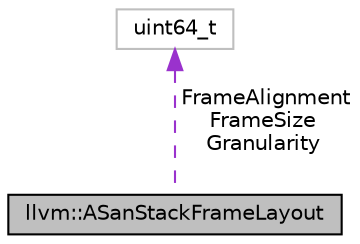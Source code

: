 digraph "llvm::ASanStackFrameLayout"
{
 // LATEX_PDF_SIZE
  bgcolor="transparent";
  edge [fontname="Helvetica",fontsize="10",labelfontname="Helvetica",labelfontsize="10"];
  node [fontname="Helvetica",fontsize="10",shape=record];
  Node1 [label="llvm::ASanStackFrameLayout",height=0.2,width=0.4,color="black", fillcolor="grey75", style="filled", fontcolor="black",tooltip=" "];
  Node2 -> Node1 [dir="back",color="darkorchid3",fontsize="10",style="dashed",label=" FrameAlignment\nFrameSize\nGranularity" ,fontname="Helvetica"];
  Node2 [label="uint64_t",height=0.2,width=0.4,color="grey75",tooltip=" "];
}
